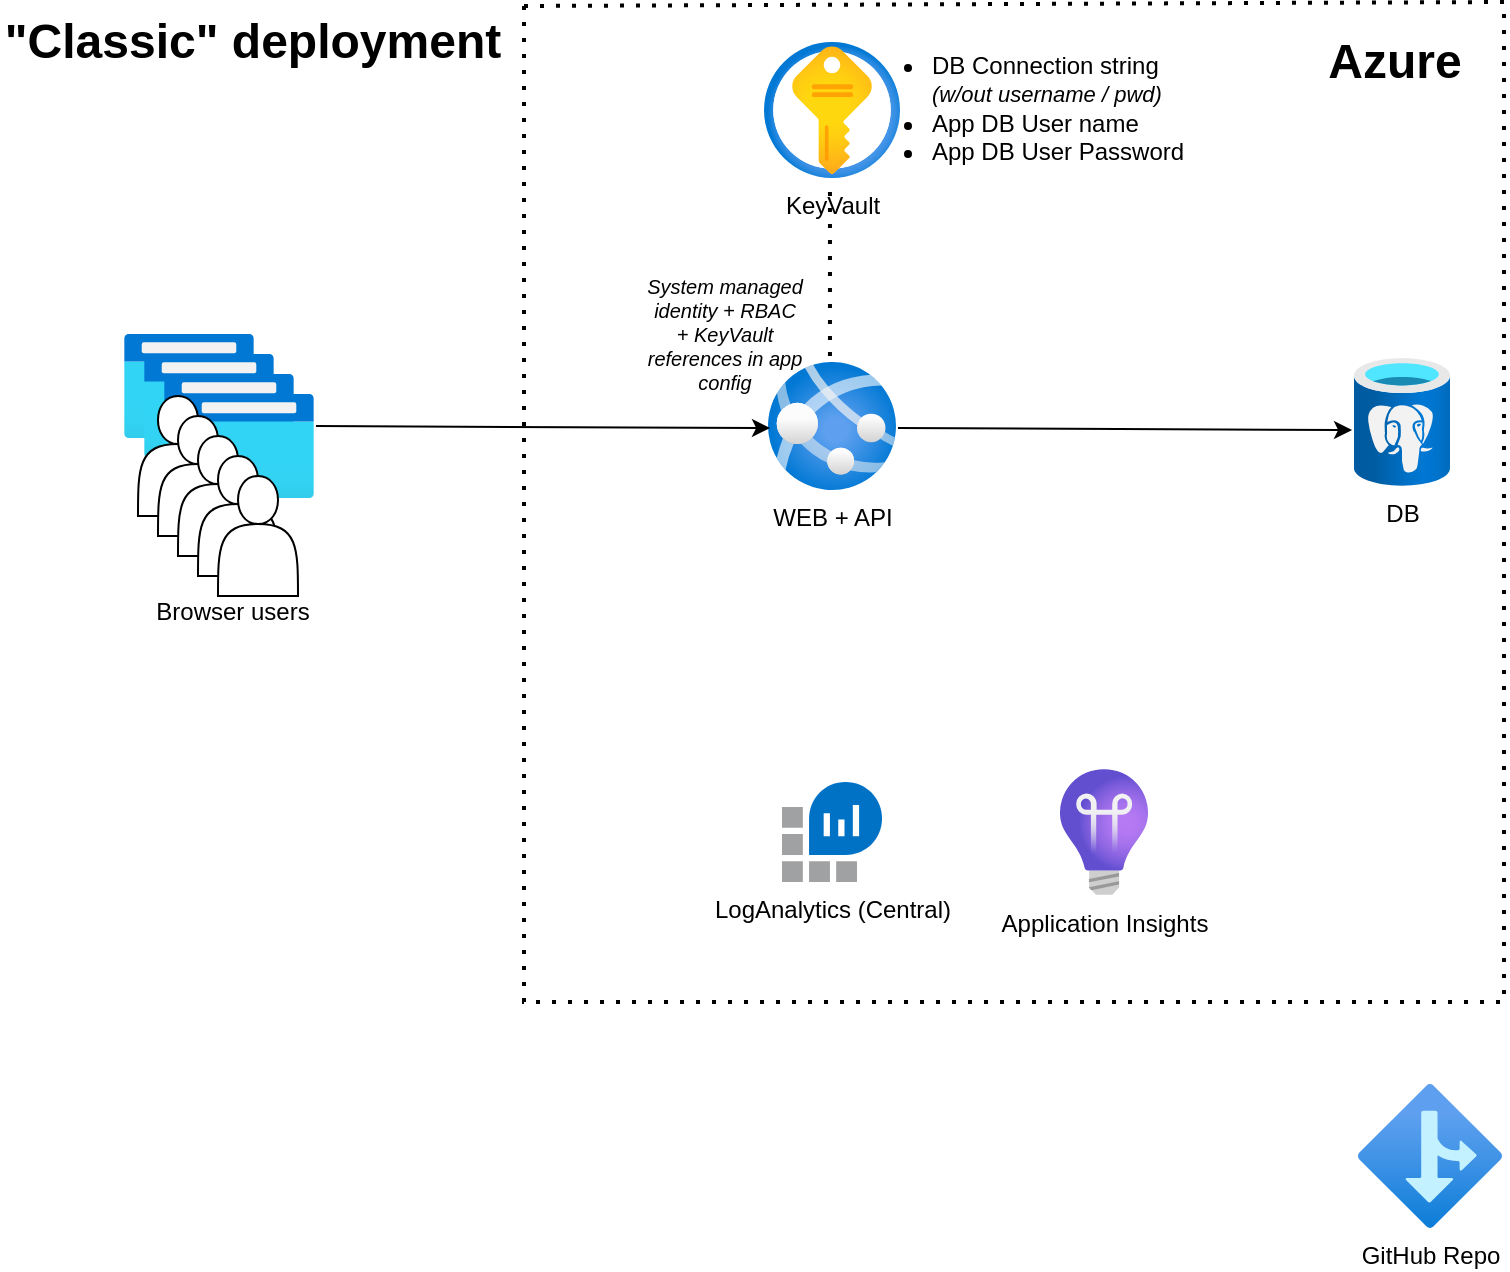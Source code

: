<mxfile version="20.3.6" type="github">
  <diagram id="CIYdKKqNAJBwTVAFqt9w" name="Page-1">
    <mxGraphModel dx="1420" dy="800" grid="1" gridSize="10" guides="1" tooltips="1" connect="1" arrows="1" fold="1" page="1" pageScale="1" pageWidth="850" pageHeight="1100" math="0" shadow="0">
      <root>
        <mxCell id="0" />
        <mxCell id="1" parent="0" />
        <mxCell id="0QP-IHk7IyoN1cNLL2Y5-1" value="WEB + API" style="aspect=fixed;html=1;points=[];align=center;image;fontSize=12;image=img/lib/azure2/app_services/App_Services.svg;" parent="1" vertex="1">
          <mxGeometry x="402" y="200" width="64" height="64" as="geometry" />
        </mxCell>
        <mxCell id="0QP-IHk7IyoN1cNLL2Y5-2" value="DB" style="aspect=fixed;html=1;points=[];align=center;image;fontSize=12;image=img/lib/azure2/databases/Azure_Database_PostgreSQL_Server.svg;" parent="1" vertex="1">
          <mxGeometry x="695" y="198" width="48" height="64" as="geometry" />
        </mxCell>
        <mxCell id="0QP-IHk7IyoN1cNLL2Y5-3" value="Application Insights" style="aspect=fixed;html=1;points=[];align=center;image;fontSize=12;image=img/lib/azure2/devops/Application_Insights.svg;" parent="1" vertex="1">
          <mxGeometry x="548" y="403.5" width="44" height="63" as="geometry" />
        </mxCell>
        <mxCell id="0QP-IHk7IyoN1cNLL2Y5-4" value="KeyVault" style="aspect=fixed;html=1;points=[];align=center;image;fontSize=12;image=img/lib/azure2/security/Key_Vaults.svg;" parent="1" vertex="1">
          <mxGeometry x="400" y="40" width="68" height="68" as="geometry" />
        </mxCell>
        <mxCell id="0QP-IHk7IyoN1cNLL2Y5-5" value="LogAnalytics (Central)" style="sketch=0;aspect=fixed;html=1;points=[];align=center;image;fontSize=12;image=img/lib/mscae/Log_Analytics_Workspaces.svg;" parent="1" vertex="1">
          <mxGeometry x="409" y="410" width="50" height="50" as="geometry" />
        </mxCell>
        <mxCell id="0QP-IHk7IyoN1cNLL2Y5-8" value="" style="endArrow=none;dashed=1;html=1;dashPattern=1 3;strokeWidth=2;rounded=0;exitX=0.484;exitY=-0.047;exitDx=0;exitDy=0;exitPerimeter=0;entryX=0.485;entryY=1.029;entryDx=0;entryDy=0;entryPerimeter=0;" parent="1" source="0QP-IHk7IyoN1cNLL2Y5-1" target="0QP-IHk7IyoN1cNLL2Y5-4" edge="1">
          <mxGeometry width="50" height="50" relative="1" as="geometry">
            <mxPoint x="612" y="450" as="sourcePoint" />
            <mxPoint x="492" y="120" as="targetPoint" />
          </mxGeometry>
        </mxCell>
        <mxCell id="0QP-IHk7IyoN1cNLL2Y5-9" value="" style="aspect=fixed;html=1;points=[];align=center;image;fontSize=12;image=img/lib/azure2/general/Browser.svg;" parent="1" vertex="1">
          <mxGeometry x="80" y="186" width="65" height="52" as="geometry" />
        </mxCell>
        <mxCell id="0QP-IHk7IyoN1cNLL2Y5-10" value="" style="aspect=fixed;html=1;points=[];align=center;image;fontSize=12;image=img/lib/azure2/general/Browser.svg;" parent="1" vertex="1">
          <mxGeometry x="90" y="196" width="65" height="52" as="geometry" />
        </mxCell>
        <mxCell id="0QP-IHk7IyoN1cNLL2Y5-11" value="" style="aspect=fixed;html=1;points=[];align=center;image;fontSize=12;image=img/lib/azure2/general/Browser.svg;" parent="1" vertex="1">
          <mxGeometry x="100" y="206" width="65" height="52" as="geometry" />
        </mxCell>
        <mxCell id="0QP-IHk7IyoN1cNLL2Y5-12" value="" style="aspect=fixed;html=1;points=[];align=center;image;fontSize=12;image=img/lib/azure2/general/Browser.svg;" parent="1" vertex="1">
          <mxGeometry x="110" y="216" width="65" height="52" as="geometry" />
        </mxCell>
        <mxCell id="0QP-IHk7IyoN1cNLL2Y5-13" value="" style="endArrow=classic;html=1;rounded=0;entryX=0.016;entryY=0.516;entryDx=0;entryDy=0;entryPerimeter=0;exitX=1.015;exitY=0.308;exitDx=0;exitDy=0;exitPerimeter=0;" parent="1" source="0QP-IHk7IyoN1cNLL2Y5-12" target="0QP-IHk7IyoN1cNLL2Y5-1" edge="1">
          <mxGeometry width="50" height="50" relative="1" as="geometry">
            <mxPoint x="180" y="233" as="sourcePoint" />
            <mxPoint x="370" y="232" as="targetPoint" />
          </mxGeometry>
        </mxCell>
        <mxCell id="0QP-IHk7IyoN1cNLL2Y5-14" value="" style="endArrow=classic;html=1;rounded=0;entryX=0.016;entryY=0.516;entryDx=0;entryDy=0;entryPerimeter=0;exitX=1.015;exitY=0.308;exitDx=0;exitDy=0;exitPerimeter=0;" parent="1" edge="1">
          <mxGeometry width="50" height="50" relative="1" as="geometry">
            <mxPoint x="466.975" y="233.016" as="sourcePoint" />
            <mxPoint x="694.024" y="234.024" as="targetPoint" />
          </mxGeometry>
        </mxCell>
        <mxCell id="0QP-IHk7IyoN1cNLL2Y5-15" value="" style="shape=actor;whiteSpace=wrap;html=1;" parent="1" vertex="1">
          <mxGeometry x="87" y="217" width="40" height="60" as="geometry" />
        </mxCell>
        <mxCell id="0QP-IHk7IyoN1cNLL2Y5-16" value="" style="shape=actor;whiteSpace=wrap;html=1;" parent="1" vertex="1">
          <mxGeometry x="97" y="227" width="40" height="60" as="geometry" />
        </mxCell>
        <mxCell id="0QP-IHk7IyoN1cNLL2Y5-17" value="" style="shape=actor;whiteSpace=wrap;html=1;" parent="1" vertex="1">
          <mxGeometry x="107" y="237" width="40" height="60" as="geometry" />
        </mxCell>
        <mxCell id="0QP-IHk7IyoN1cNLL2Y5-18" value="" style="shape=actor;whiteSpace=wrap;html=1;" parent="1" vertex="1">
          <mxGeometry x="117" y="247" width="40" height="60" as="geometry" />
        </mxCell>
        <mxCell id="0QP-IHk7IyoN1cNLL2Y5-19" value="" style="shape=actor;whiteSpace=wrap;html=1;" parent="1" vertex="1">
          <mxGeometry x="127" y="257" width="40" height="60" as="geometry" />
        </mxCell>
        <mxCell id="0QP-IHk7IyoN1cNLL2Y5-22" value="Browser users" style="text;html=1;align=center;verticalAlign=middle;resizable=0;points=[];autosize=1;strokeColor=none;fillColor=none;" parent="1" vertex="1">
          <mxGeometry x="84" y="310" width="100" height="30" as="geometry" />
        </mxCell>
        <mxCell id="0QP-IHk7IyoN1cNLL2Y5-26" value="" style="endArrow=none;dashed=1;html=1;dashPattern=1 3;strokeWidth=2;rounded=0;" parent="1" edge="1">
          <mxGeometry width="50" height="50" relative="1" as="geometry">
            <mxPoint x="280" y="22" as="sourcePoint" />
            <mxPoint x="280" y="20" as="targetPoint" />
            <Array as="points">
              <mxPoint x="770" y="20" />
              <mxPoint x="770" y="520" />
              <mxPoint x="280" y="520" />
            </Array>
          </mxGeometry>
        </mxCell>
        <mxCell id="0QP-IHk7IyoN1cNLL2Y5-27" value="&lt;ul&gt;&lt;li&gt;DB Connection string &lt;i&gt;&lt;font style=&quot;font-size: 11px;&quot;&gt;(w/out username / pwd)&lt;/font&gt;&lt;/i&gt;&lt;/li&gt;&lt;li&gt;App DB User name&lt;/li&gt;&lt;li&gt;App DB User Password&lt;/li&gt;&lt;/ul&gt;" style="text;strokeColor=none;fillColor=none;html=1;whiteSpace=wrap;verticalAlign=middle;overflow=hidden;" parent="1" vertex="1">
          <mxGeometry x="442" y="30" width="176" height="73" as="geometry" />
        </mxCell>
        <mxCell id="0QP-IHk7IyoN1cNLL2Y5-30" value="Azure" style="text;strokeColor=none;fillColor=none;html=1;fontSize=24;fontStyle=1;verticalAlign=middle;align=center;" parent="1" vertex="1">
          <mxGeometry x="670" y="30" width="90" height="40" as="geometry" />
        </mxCell>
        <mxCell id="0QP-IHk7IyoN1cNLL2Y5-31" value="System managed identity + RBAC + KeyVault references in app config" style="text;html=1;strokeColor=none;fillColor=none;align=center;verticalAlign=middle;whiteSpace=wrap;rounded=0;fontStyle=2;fontSize=10;" parent="1" vertex="1">
          <mxGeometry x="340" y="155" width="81" height="61" as="geometry" />
        </mxCell>
        <mxCell id="gKN0slglhCB6e-M4ENdB-1" value="&quot;Classic&quot; deployment" style="text;strokeColor=none;fillColor=none;html=1;fontSize=24;fontStyle=1;verticalAlign=middle;align=center;" parent="1" vertex="1">
          <mxGeometry x="18" y="20" width="252" height="40" as="geometry" />
        </mxCell>
        <mxCell id="SbZcLWqu1GxGIv8-tLfZ-1" value="GitHub Repo" style="aspect=fixed;html=1;points=[];align=center;image;fontSize=12;image=img/lib/azure2/general/Branch.svg;" vertex="1" parent="1">
          <mxGeometry x="697" y="561" width="72" height="72" as="geometry" />
        </mxCell>
      </root>
    </mxGraphModel>
  </diagram>
</mxfile>
